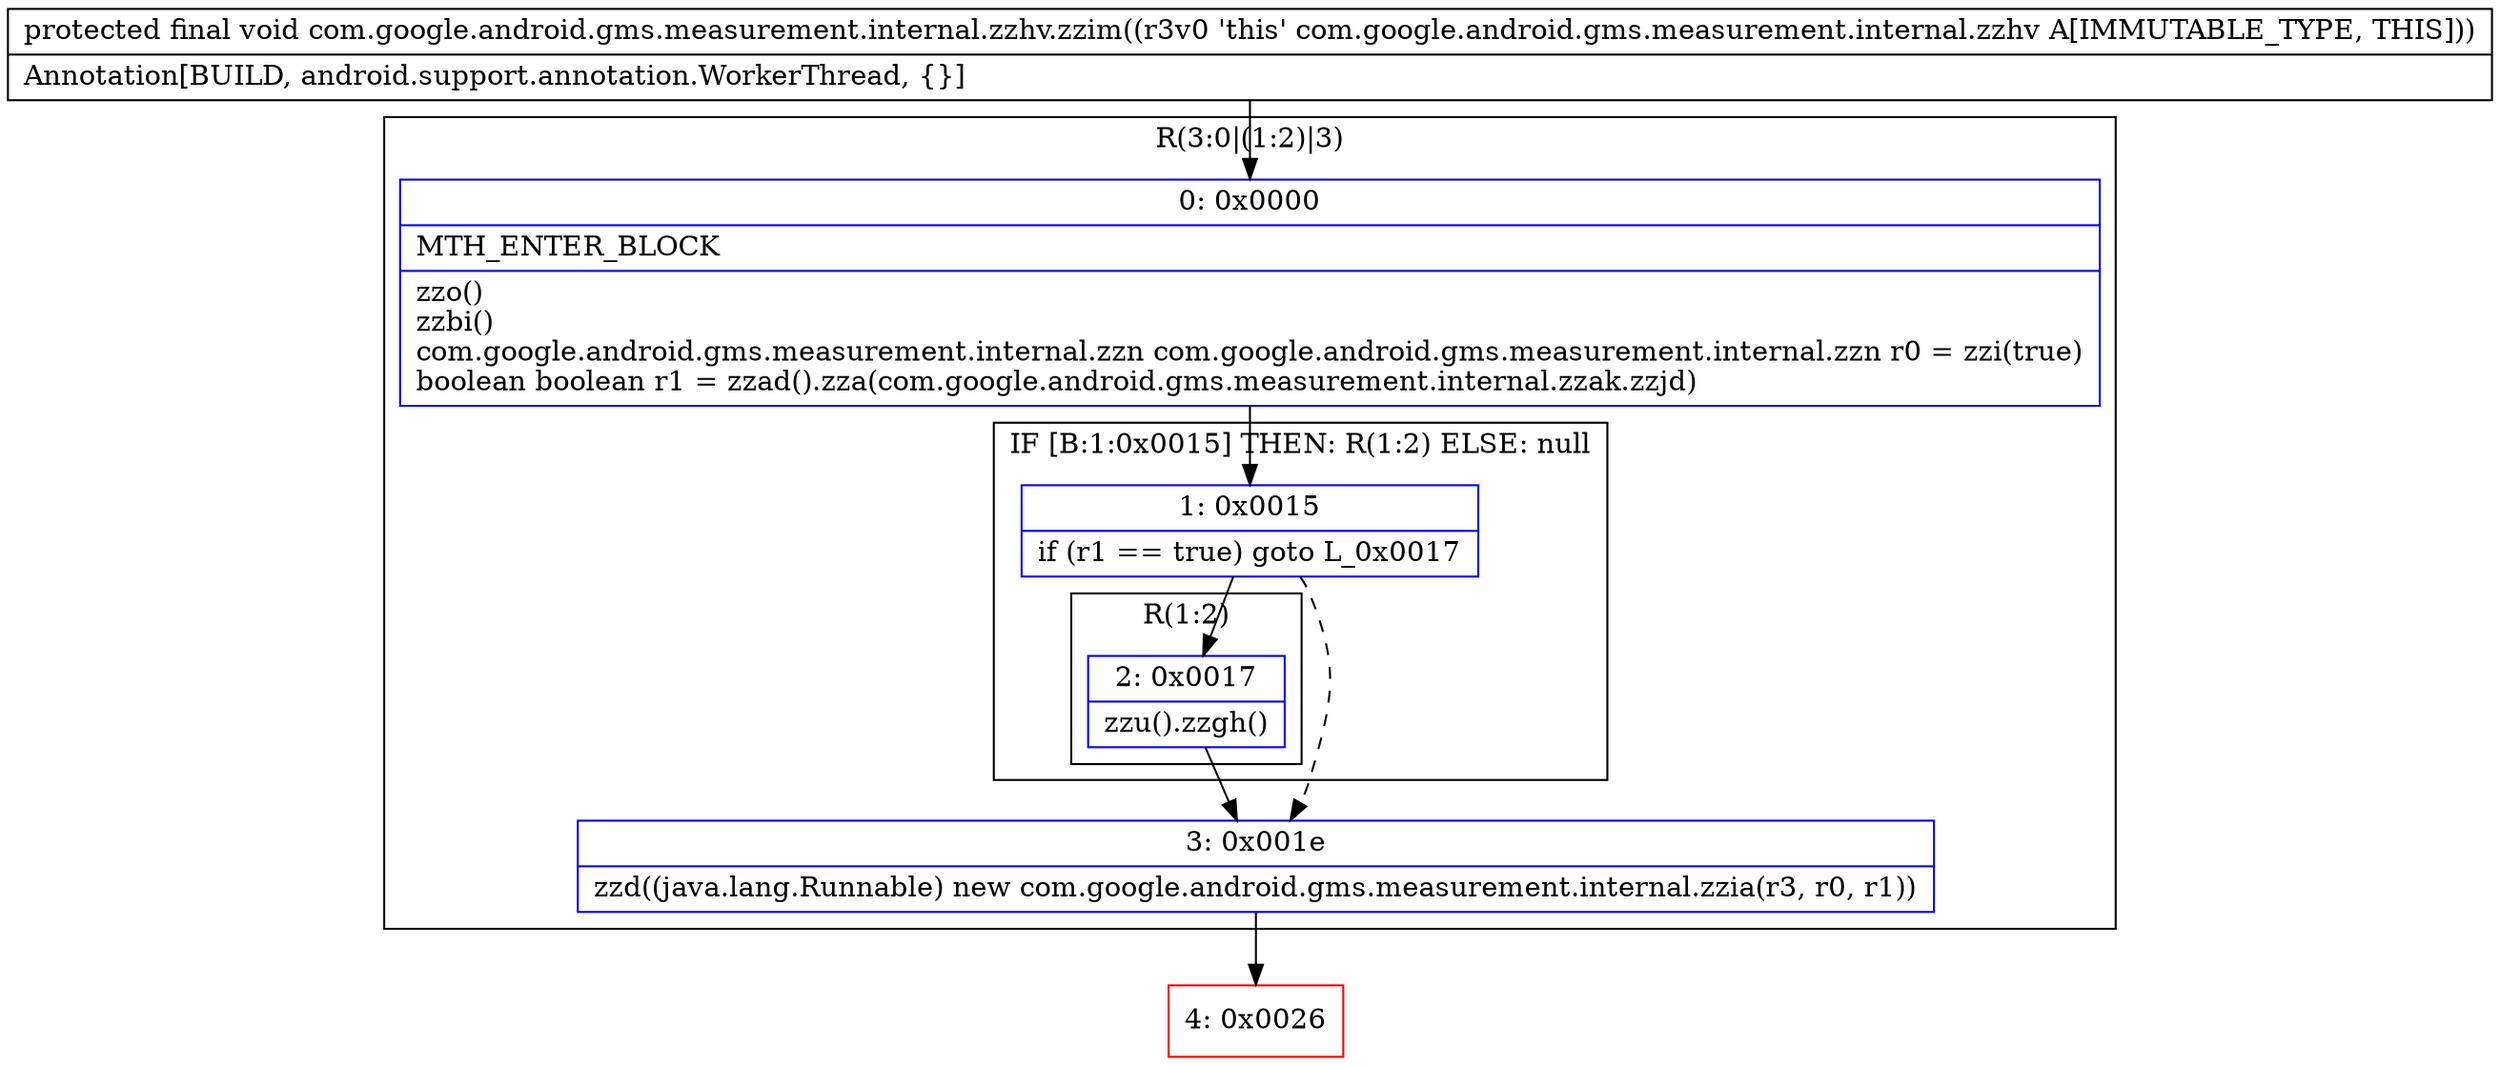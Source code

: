 digraph "CFG forcom.google.android.gms.measurement.internal.zzhv.zzim()V" {
subgraph cluster_Region_1855392947 {
label = "R(3:0|(1:2)|3)";
node [shape=record,color=blue];
Node_0 [shape=record,label="{0\:\ 0x0000|MTH_ENTER_BLOCK\l|zzo()\lzzbi()\lcom.google.android.gms.measurement.internal.zzn com.google.android.gms.measurement.internal.zzn r0 = zzi(true)\lboolean boolean r1 = zzad().zza(com.google.android.gms.measurement.internal.zzak.zzjd)\l}"];
subgraph cluster_IfRegion_2095033696 {
label = "IF [B:1:0x0015] THEN: R(1:2) ELSE: null";
node [shape=record,color=blue];
Node_1 [shape=record,label="{1\:\ 0x0015|if (r1 == true) goto L_0x0017\l}"];
subgraph cluster_Region_403047677 {
label = "R(1:2)";
node [shape=record,color=blue];
Node_2 [shape=record,label="{2\:\ 0x0017|zzu().zzgh()\l}"];
}
}
Node_3 [shape=record,label="{3\:\ 0x001e|zzd((java.lang.Runnable) new com.google.android.gms.measurement.internal.zzia(r3, r0, r1))\l}"];
}
Node_4 [shape=record,color=red,label="{4\:\ 0x0026}"];
MethodNode[shape=record,label="{protected final void com.google.android.gms.measurement.internal.zzhv.zzim((r3v0 'this' com.google.android.gms.measurement.internal.zzhv A[IMMUTABLE_TYPE, THIS]))  | Annotation[BUILD, android.support.annotation.WorkerThread, \{\}]\l}"];
MethodNode -> Node_0;
Node_0 -> Node_1;
Node_1 -> Node_2;
Node_1 -> Node_3[style=dashed];
Node_2 -> Node_3;
Node_3 -> Node_4;
}

